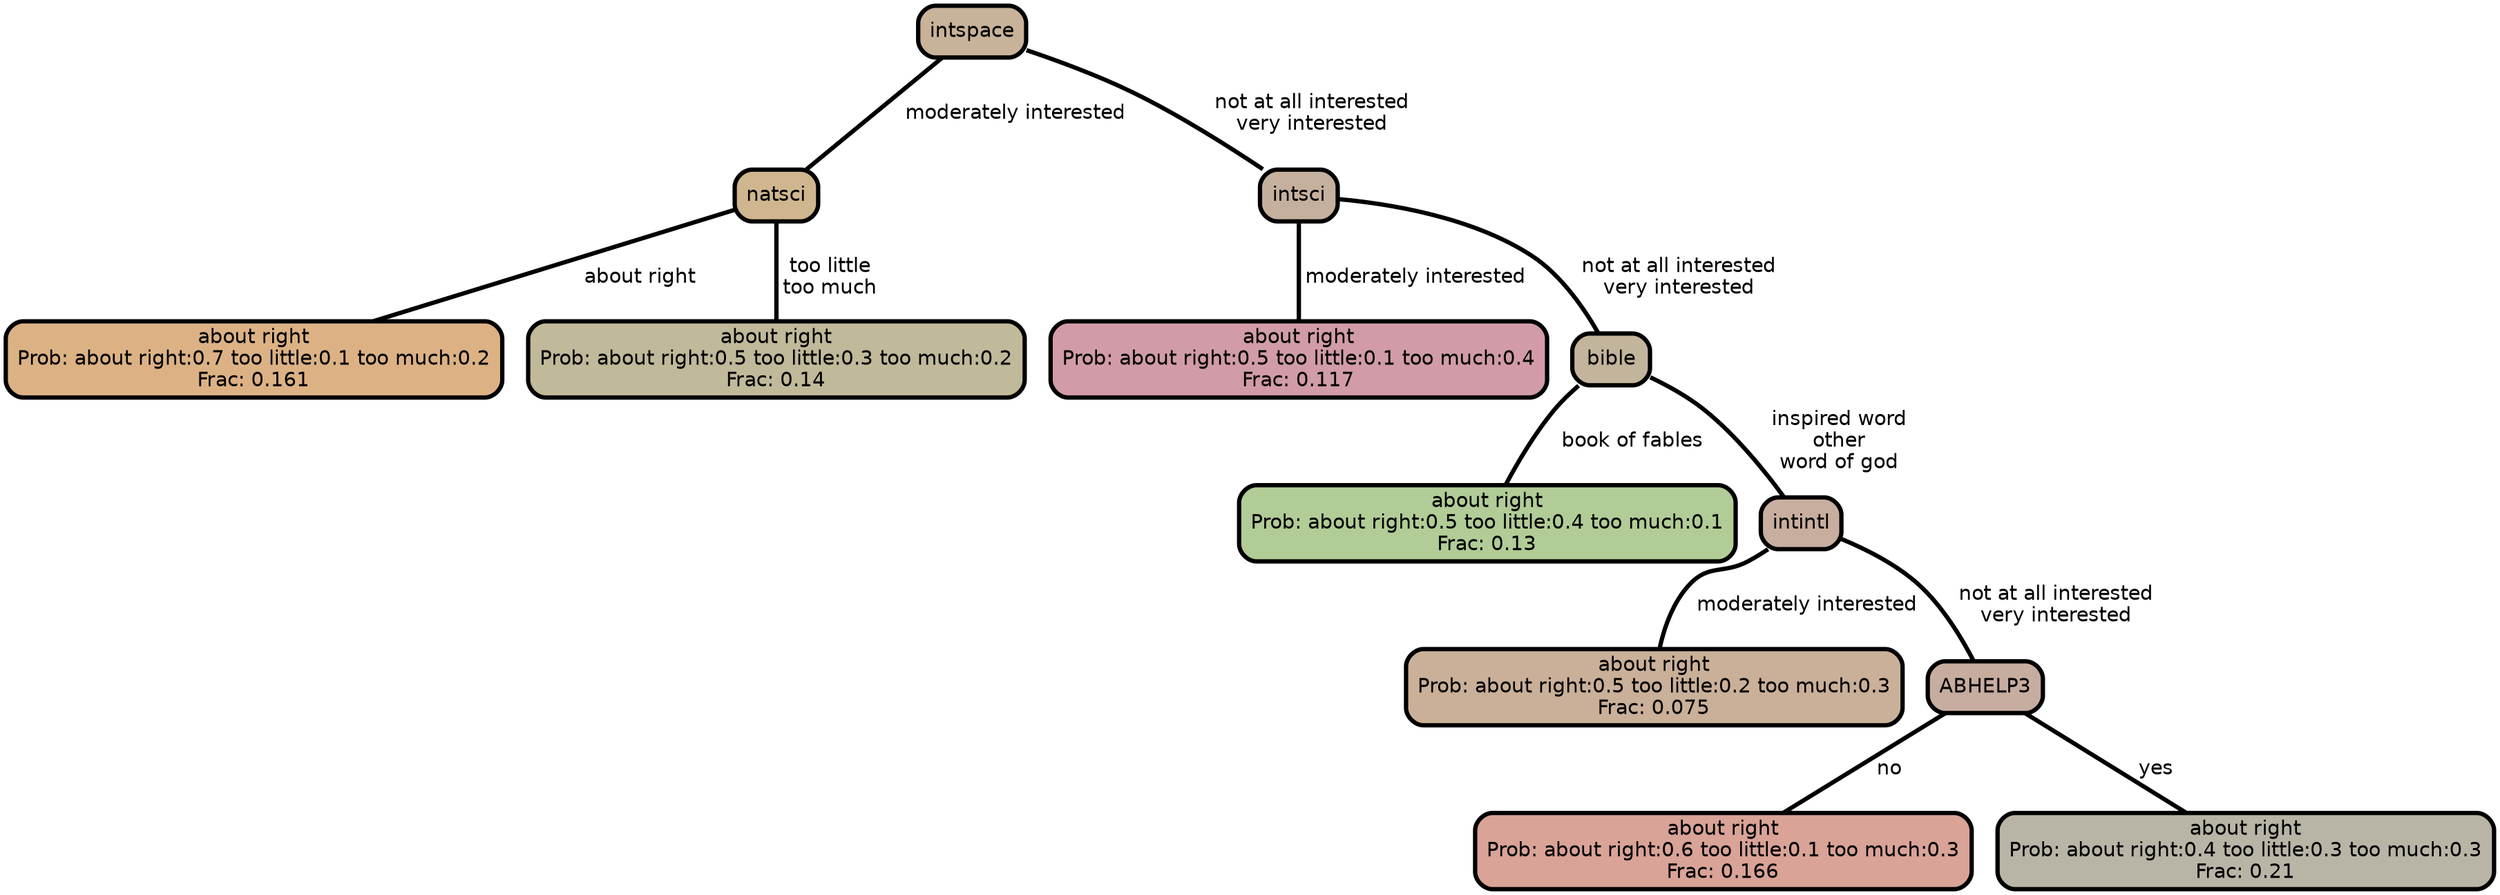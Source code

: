 graph Tree {
node [shape=box, style="filled, rounded",color="black",penwidth="3",fontcolor="black",                 fontname=helvetica] ;
graph [ranksep="0 equally", splines=straight,                 bgcolor=transparent, dpi=200] ;
edge [fontname=helvetica, color=black] ;
0 [label="about right
Prob: about right:0.7 too little:0.1 too much:0.2
Frac: 0.161", fillcolor="#dcb285"] ;
1 [label="natsci", fillcolor="#cfb68f"] ;
2 [label="about right
Prob: about right:0.5 too little:0.3 too much:0.2
Frac: 0.14", fillcolor="#c0b99a"] ;
3 [label="intspace", fillcolor="#c8b299"] ;
4 [label="about right
Prob: about right:0.5 too little:0.1 too much:0.4
Frac: 0.117", fillcolor="#d19ca7"] ;
5 [label="intsci", fillcolor="#c5b09e"] ;
6 [label="about right
Prob: about right:0.5 too little:0.4 too much:0.1
Frac: 0.13", fillcolor="#b1cc96"] ;
7 [label="bible", fillcolor="#c3b49c"] ;
8 [label="about right
Prob: about right:0.5 too little:0.2 too much:0.3
Frac: 0.075", fillcolor="#cab099"] ;
9 [label="intintl", fillcolor="#c8ae9e"] ;
10 [label="about right
Prob: about right:0.6 too little:0.1 too much:0.3
Frac: 0.166", fillcolor="#d9a397"] ;
11 [label="ABHELP3", fillcolor="#c7ad9f"] ;
12 [label="about right
Prob: about right:0.4 too little:0.3 too much:0.3
Frac: 0.21", fillcolor="#b9b5a6"] ;
1 -- 0 [label=" about right",penwidth=3] ;
1 -- 2 [label=" too little\n too much",penwidth=3] ;
3 -- 1 [label=" moderately interested",penwidth=3] ;
3 -- 5 [label=" not at all interested\n very interested",penwidth=3] ;
5 -- 4 [label=" moderately interested",penwidth=3] ;
5 -- 7 [label=" not at all interested\n very interested",penwidth=3] ;
7 -- 6 [label=" book of fables",penwidth=3] ;
7 -- 9 [label=" inspired word\n other\n word of god",penwidth=3] ;
9 -- 8 [label=" moderately interested",penwidth=3] ;
9 -- 11 [label=" not at all interested\n very interested",penwidth=3] ;
11 -- 10 [label=" no",penwidth=3] ;
11 -- 12 [label=" yes",penwidth=3] ;
{rank = same;}}